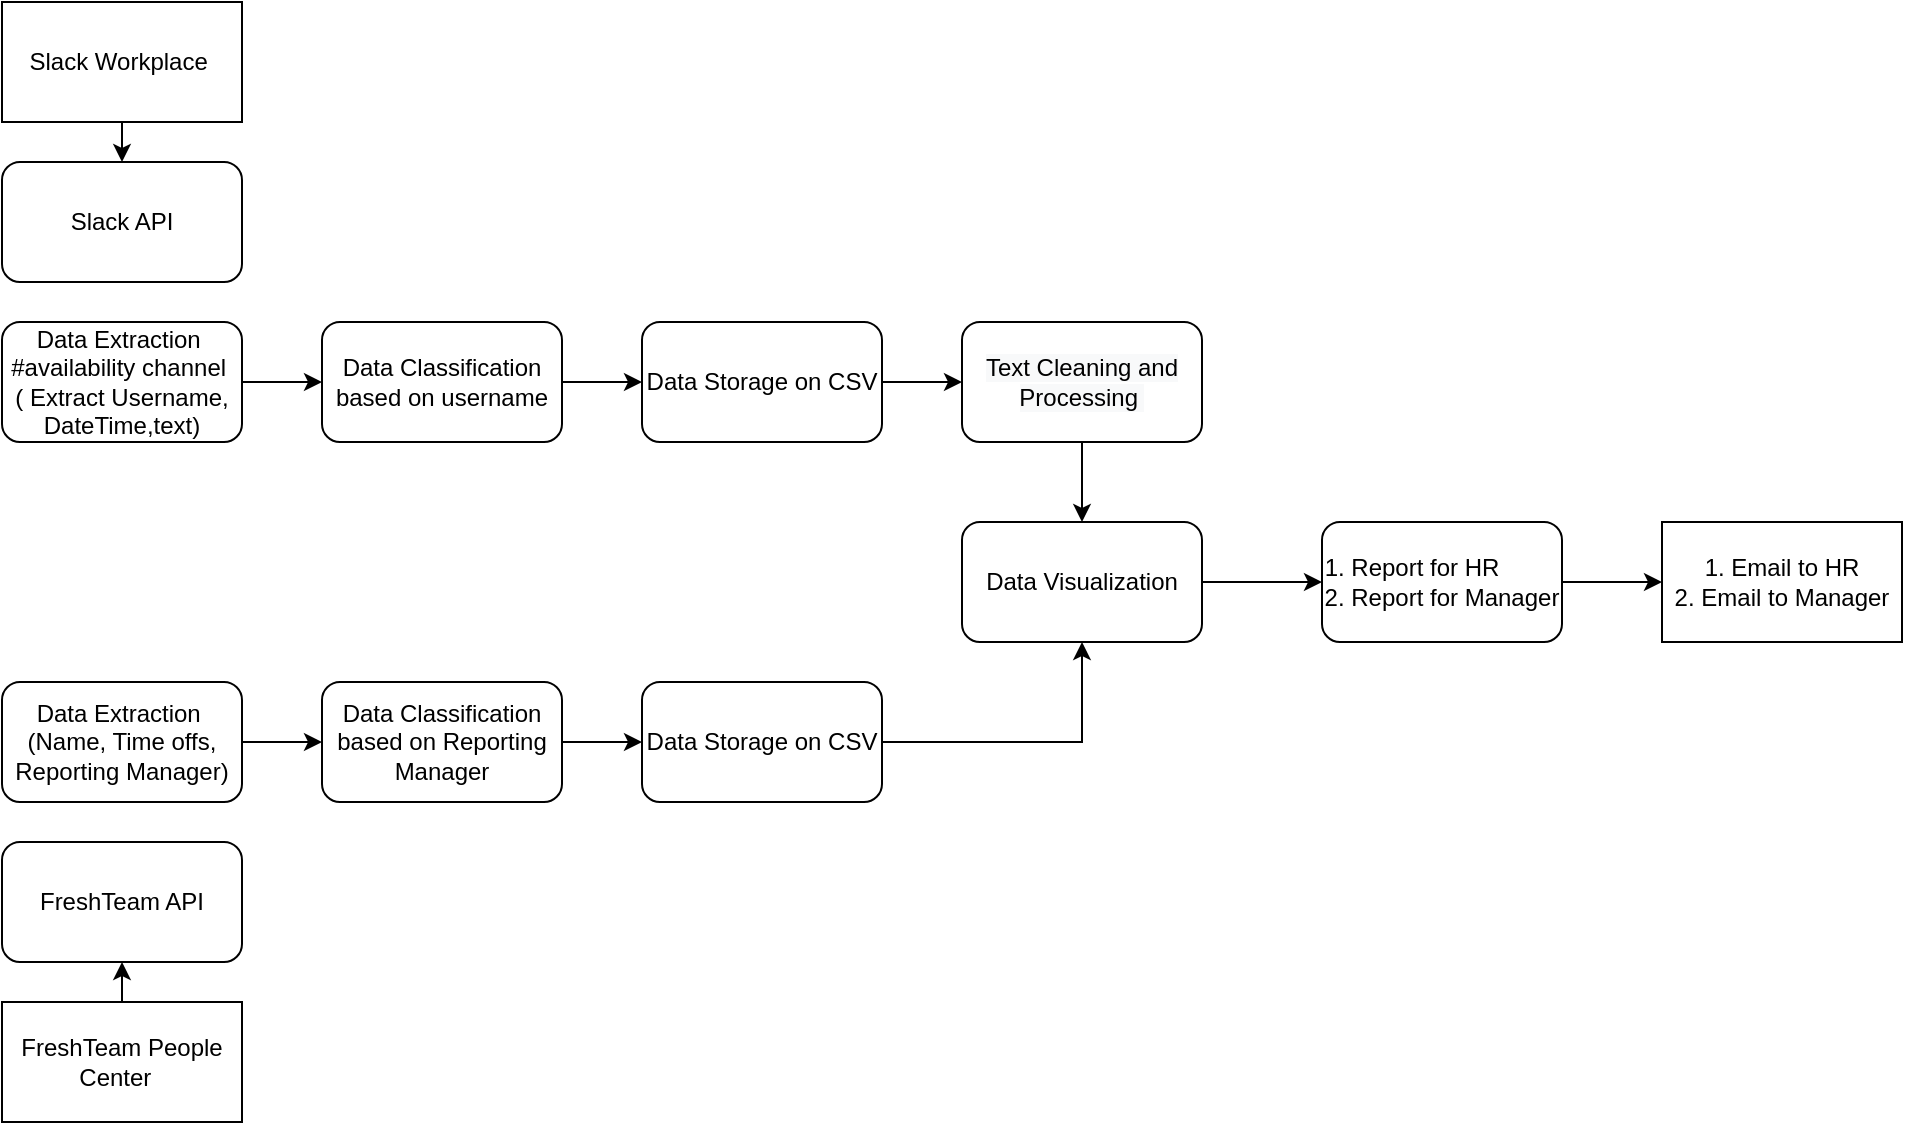 <mxfile version="15.2.7" type="github">
  <diagram id="hStaRlGTMoOKlEVE0QNH" name="Page-1">
    <mxGraphModel dx="1038" dy="579" grid="1" gridSize="10" guides="1" tooltips="1" connect="1" arrows="1" fold="1" page="1" pageScale="1" pageWidth="850" pageHeight="1100" math="0" shadow="0">
      <root>
        <mxCell id="0" />
        <mxCell id="1" parent="0" />
        <mxCell id="_Oc4iHiFtoiDmurgob5S-11" style="edgeStyle=none;rounded=0;orthogonalLoop=1;jettySize=auto;html=1;exitX=0.5;exitY=1;exitDx=0;exitDy=0;entryX=0.5;entryY=0;entryDx=0;entryDy=0;" edge="1" parent="1" source="_Oc4iHiFtoiDmurgob5S-1">
          <mxGeometry relative="1" as="geometry">
            <mxPoint x="100" y="120" as="targetPoint" />
          </mxGeometry>
        </mxCell>
        <mxCell id="_Oc4iHiFtoiDmurgob5S-1" value="Slack Workplace&amp;nbsp;" style="rounded=0;whiteSpace=wrap;html=1;" vertex="1" parent="1">
          <mxGeometry x="40" y="40" width="120" height="60" as="geometry" />
        </mxCell>
        <mxCell id="_Oc4iHiFtoiDmurgob5S-18" style="edgeStyle=none;rounded=0;orthogonalLoop=1;jettySize=auto;html=1;exitX=0.5;exitY=0;exitDx=0;exitDy=0;entryX=0.5;entryY=1;entryDx=0;entryDy=0;" edge="1" parent="1" source="_Oc4iHiFtoiDmurgob5S-2">
          <mxGeometry relative="1" as="geometry">
            <mxPoint x="100" y="520" as="targetPoint" />
          </mxGeometry>
        </mxCell>
        <mxCell id="_Oc4iHiFtoiDmurgob5S-2" value="FreshTeam People Center&amp;nbsp;&amp;nbsp;" style="rounded=0;whiteSpace=wrap;html=1;" vertex="1" parent="1">
          <mxGeometry x="40" y="540" width="120" height="60" as="geometry" />
        </mxCell>
        <mxCell id="_Oc4iHiFtoiDmurgob5S-20" style="edgeStyle=none;rounded=0;orthogonalLoop=1;jettySize=auto;html=1;exitX=1;exitY=0.5;exitDx=0;exitDy=0;entryX=0;entryY=0.5;entryDx=0;entryDy=0;" edge="1" parent="1">
          <mxGeometry relative="1" as="geometry">
            <mxPoint x="160" y="410" as="sourcePoint" />
            <mxPoint x="200" y="410" as="targetPoint" />
          </mxGeometry>
        </mxCell>
        <mxCell id="_Oc4iHiFtoiDmurgob5S-15" style="edgeStyle=none;rounded=0;orthogonalLoop=1;jettySize=auto;html=1;exitX=1;exitY=0.5;exitDx=0;exitDy=0;entryX=0;entryY=0.5;entryDx=0;entryDy=0;" edge="1" parent="1">
          <mxGeometry relative="1" as="geometry">
            <mxPoint x="160" y="230" as="sourcePoint" />
            <mxPoint x="200" y="230" as="targetPoint" />
          </mxGeometry>
        </mxCell>
        <mxCell id="_Oc4iHiFtoiDmurgob5S-28" value="1. Email to HR&lt;br&gt;2. Email to Manager" style="rounded=0;whiteSpace=wrap;html=1;" vertex="1" parent="1">
          <mxGeometry x="870" y="300" width="120" height="60" as="geometry" />
        </mxCell>
        <mxCell id="_Oc4iHiFtoiDmurgob5S-31" value="Slack API" style="rounded=1;whiteSpace=wrap;html=1;" vertex="1" parent="1">
          <mxGeometry x="40" y="120" width="120" height="60" as="geometry" />
        </mxCell>
        <mxCell id="_Oc4iHiFtoiDmurgob5S-32" value="&lt;span&gt;Data Extraction&amp;nbsp;&lt;/span&gt;&lt;br&gt;&lt;span&gt;#availability channel&amp;nbsp;&lt;/span&gt;&lt;br&gt;&lt;span&gt;( Extract Username, DateTime,text)&lt;/span&gt;" style="rounded=1;whiteSpace=wrap;html=1;" vertex="1" parent="1">
          <mxGeometry x="40" y="200" width="120" height="60" as="geometry" />
        </mxCell>
        <mxCell id="_Oc4iHiFtoiDmurgob5S-41" style="edgeStyle=none;rounded=0;orthogonalLoop=1;jettySize=auto;html=1;exitX=1;exitY=0.5;exitDx=0;exitDy=0;entryX=0;entryY=0.5;entryDx=0;entryDy=0;" edge="1" parent="1" source="_Oc4iHiFtoiDmurgob5S-33" target="_Oc4iHiFtoiDmurgob5S-34">
          <mxGeometry relative="1" as="geometry" />
        </mxCell>
        <mxCell id="_Oc4iHiFtoiDmurgob5S-33" value="&lt;span&gt;Data Classification based on username&lt;/span&gt;" style="rounded=1;whiteSpace=wrap;html=1;" vertex="1" parent="1">
          <mxGeometry x="200" y="200" width="120" height="60" as="geometry" />
        </mxCell>
        <mxCell id="_Oc4iHiFtoiDmurgob5S-44" style="edgeStyle=none;rounded=0;orthogonalLoop=1;jettySize=auto;html=1;exitX=1;exitY=0.5;exitDx=0;exitDy=0;entryX=0;entryY=0.5;entryDx=0;entryDy=0;" edge="1" parent="1" source="_Oc4iHiFtoiDmurgob5S-34" target="_Oc4iHiFtoiDmurgob5S-35">
          <mxGeometry relative="1" as="geometry" />
        </mxCell>
        <mxCell id="_Oc4iHiFtoiDmurgob5S-34" value="&lt;span&gt;Data Storage on CSV&lt;/span&gt;" style="rounded=1;whiteSpace=wrap;html=1;" vertex="1" parent="1">
          <mxGeometry x="360" y="200" width="120" height="60" as="geometry" />
        </mxCell>
        <mxCell id="_Oc4iHiFtoiDmurgob5S-45" style="edgeStyle=orthogonalEdgeStyle;rounded=0;orthogonalLoop=1;jettySize=auto;html=1;exitX=0.5;exitY=1;exitDx=0;exitDy=0;entryX=0.5;entryY=0;entryDx=0;entryDy=0;" edge="1" parent="1" source="_Oc4iHiFtoiDmurgob5S-35" target="_Oc4iHiFtoiDmurgob5S-36">
          <mxGeometry relative="1" as="geometry" />
        </mxCell>
        <mxCell id="_Oc4iHiFtoiDmurgob5S-35" value="&#xa;&#xa;&lt;span style=&quot;color: rgb(0, 0, 0); font-family: helvetica; font-size: 12px; font-style: normal; font-weight: 400; letter-spacing: normal; text-align: center; text-indent: 0px; text-transform: none; word-spacing: 0px; background-color: rgb(248, 249, 250); display: inline; float: none;&quot;&gt;Text Cleaning and Processing&amp;nbsp;&lt;/span&gt;&#xa;&#xa;" style="rounded=1;whiteSpace=wrap;html=1;" vertex="1" parent="1">
          <mxGeometry x="520" y="200" width="120" height="60" as="geometry" />
        </mxCell>
        <mxCell id="_Oc4iHiFtoiDmurgob5S-50" style="edgeStyle=none;rounded=0;orthogonalLoop=1;jettySize=auto;html=1;exitX=1;exitY=0.5;exitDx=0;exitDy=0;entryX=0;entryY=0.5;entryDx=0;entryDy=0;" edge="1" parent="1" source="_Oc4iHiFtoiDmurgob5S-36" target="_Oc4iHiFtoiDmurgob5S-37">
          <mxGeometry relative="1" as="geometry" />
        </mxCell>
        <mxCell id="_Oc4iHiFtoiDmurgob5S-36" value="&lt;span&gt;Data Visualization&lt;/span&gt;" style="rounded=1;whiteSpace=wrap;html=1;" vertex="1" parent="1">
          <mxGeometry x="520" y="300" width="120" height="60" as="geometry" />
        </mxCell>
        <mxCell id="_Oc4iHiFtoiDmurgob5S-49" style="edgeStyle=none;rounded=0;orthogonalLoop=1;jettySize=auto;html=1;exitX=1;exitY=0.5;exitDx=0;exitDy=0;entryX=0;entryY=0.5;entryDx=0;entryDy=0;" edge="1" parent="1" source="_Oc4iHiFtoiDmurgob5S-37" target="_Oc4iHiFtoiDmurgob5S-28">
          <mxGeometry relative="1" as="geometry" />
        </mxCell>
        <mxCell id="_Oc4iHiFtoiDmurgob5S-37" value="&lt;span&gt;1. Report for HR&amp;nbsp; &amp;nbsp; &amp;nbsp; &amp;nbsp; &amp;nbsp; 2. Report for Manager&lt;/span&gt;" style="rounded=1;whiteSpace=wrap;html=1;" vertex="1" parent="1">
          <mxGeometry x="700" y="300" width="120" height="60" as="geometry" />
        </mxCell>
        <mxCell id="_Oc4iHiFtoiDmurgob5S-38" value="&lt;span&gt;FreshTeam API&lt;/span&gt;" style="rounded=1;whiteSpace=wrap;html=1;" vertex="1" parent="1">
          <mxGeometry x="40" y="460" width="120" height="60" as="geometry" />
        </mxCell>
        <mxCell id="_Oc4iHiFtoiDmurgob5S-39" value="&lt;span&gt;Data Extraction&amp;nbsp;&lt;/span&gt;&lt;br&gt;&lt;span&gt;(Name, Time offs, Reporting Manager)&lt;/span&gt;" style="rounded=1;whiteSpace=wrap;html=1;" vertex="1" parent="1">
          <mxGeometry x="40" y="380" width="120" height="60" as="geometry" />
        </mxCell>
        <mxCell id="_Oc4iHiFtoiDmurgob5S-43" style="edgeStyle=none;rounded=0;orthogonalLoop=1;jettySize=auto;html=1;exitX=1;exitY=0.5;exitDx=0;exitDy=0;entryX=0;entryY=0.5;entryDx=0;entryDy=0;" edge="1" parent="1" source="_Oc4iHiFtoiDmurgob5S-40" target="_Oc4iHiFtoiDmurgob5S-42">
          <mxGeometry relative="1" as="geometry" />
        </mxCell>
        <mxCell id="_Oc4iHiFtoiDmurgob5S-40" value="&lt;span&gt;Data Classification based on Reporting Manager&lt;/span&gt;" style="rounded=1;whiteSpace=wrap;html=1;" vertex="1" parent="1">
          <mxGeometry x="200" y="380" width="120" height="60" as="geometry" />
        </mxCell>
        <mxCell id="_Oc4iHiFtoiDmurgob5S-46" style="edgeStyle=orthogonalEdgeStyle;rounded=0;orthogonalLoop=1;jettySize=auto;html=1;exitX=1;exitY=0.5;exitDx=0;exitDy=0;entryX=0.5;entryY=1;entryDx=0;entryDy=0;" edge="1" parent="1" source="_Oc4iHiFtoiDmurgob5S-42" target="_Oc4iHiFtoiDmurgob5S-36">
          <mxGeometry relative="1" as="geometry" />
        </mxCell>
        <mxCell id="_Oc4iHiFtoiDmurgob5S-42" value="Data Storage on CSV" style="rounded=1;whiteSpace=wrap;html=1;" vertex="1" parent="1">
          <mxGeometry x="360" y="380" width="120" height="60" as="geometry" />
        </mxCell>
      </root>
    </mxGraphModel>
  </diagram>
</mxfile>
